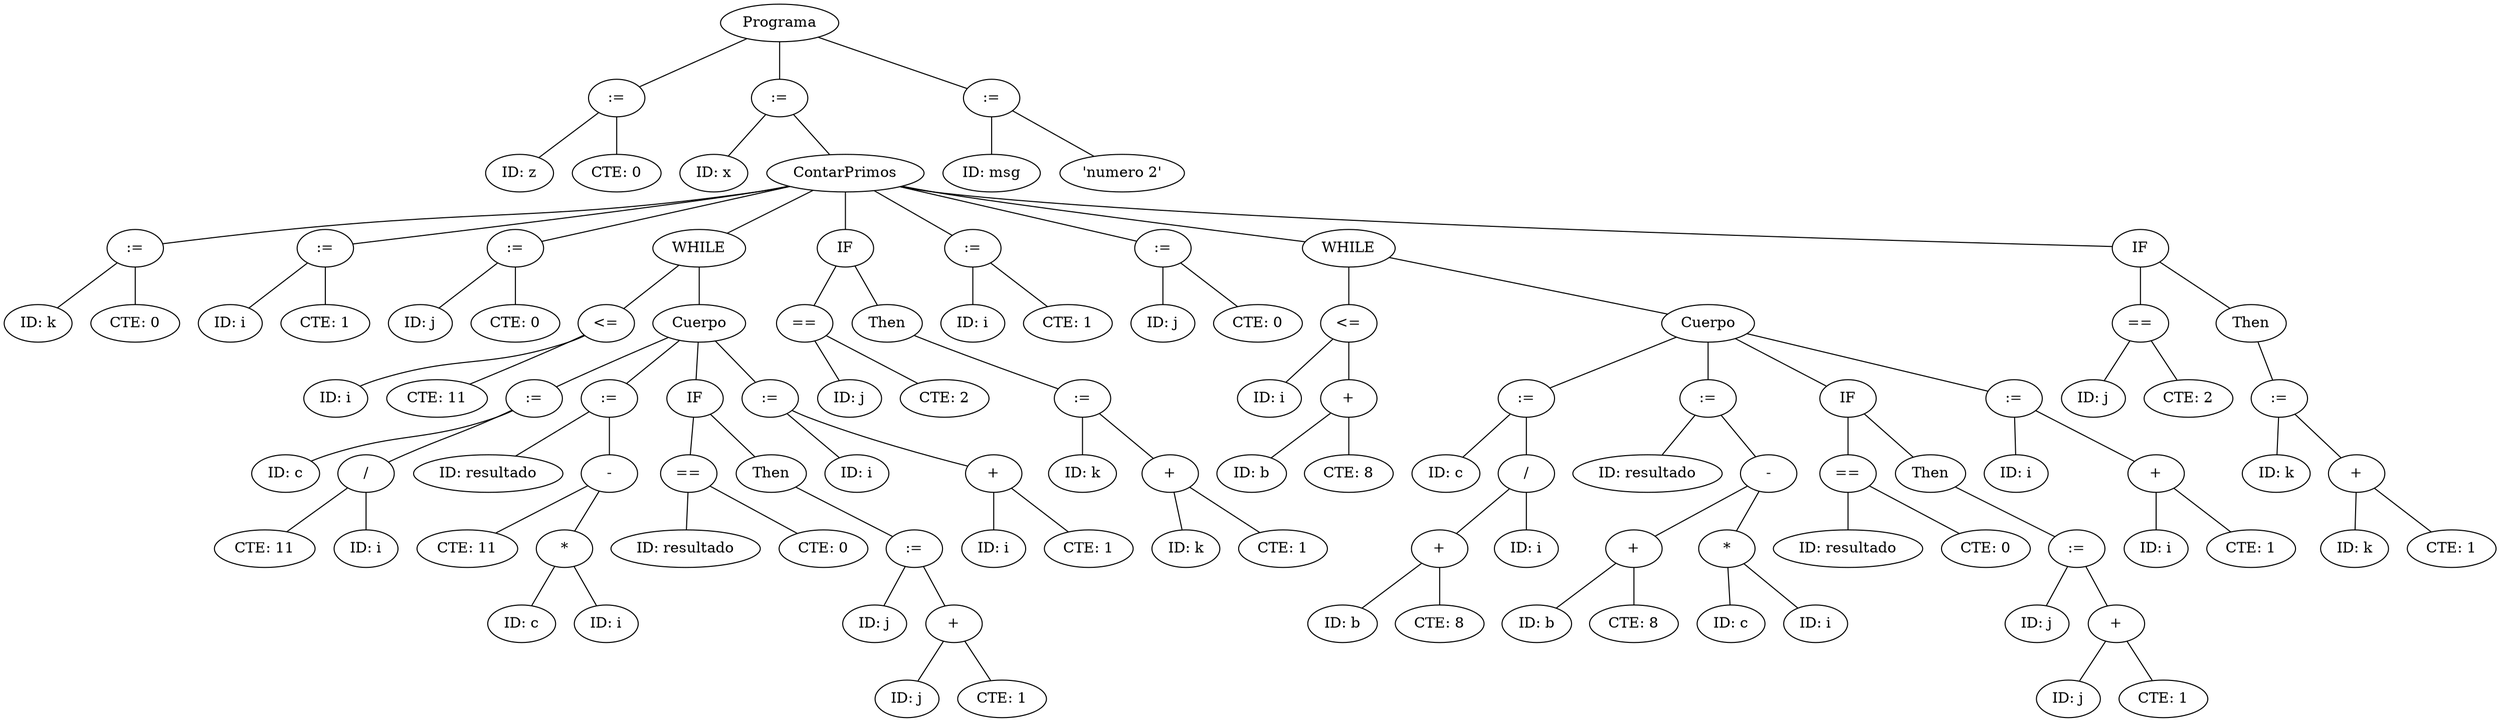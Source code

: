graph G {nodo_programa [label="Programa"]
nodo_668386784 [label=":="]
nodo_programa -- nodo_668386784
nodo_664223387 [label="ID: z"]
nodo_668386784 -- nodo_664223387
nodo_824909230 [label="CTE: 0"]
nodo_668386784 -- nodo_824909230
nodo_1706234378 [label=":="]
nodo_programa -- nodo_1706234378
nodo_1867750575 [label="ID: x"]
nodo_1706234378 -- nodo_1867750575
nodo_2046562095 [label="ContarPrimos"]
nodo_1706234378 -- nodo_2046562095
nodo_1342443276 [label=":="]
nodo_2046562095 -- nodo_1342443276
nodo_769287236 [label="ID: k"]
nodo_1342443276 -- nodo_769287236
nodo_1587487668 [label="CTE: 0"]
nodo_1342443276 -- nodo_1587487668
nodo_1199823423 [label=":="]
nodo_2046562095 -- nodo_1199823423
nodo_932172204 [label="ID: i"]
nodo_1199823423 -- nodo_932172204
nodo_1225358173 [label="CTE: 1"]
nodo_1199823423 -- nodo_1225358173
nodo_1848402763 [label=":="]
nodo_2046562095 -- nodo_1848402763
nodo_933699219 [label="ID: j"]
nodo_1848402763 -- nodo_933699219
nodo_2121055098 [label="CTE: 0"]
nodo_1848402763 -- nodo_2121055098
nodo_2084435065 [label="WHILE"]
nodo_2046562095 -- nodo_2084435065
nodo_1896277646 [label="<="]
nodo_2084435065 -- nodo_1896277646
nodo_2128227771 [label="ID: i"]
nodo_1896277646 -- nodo_2128227771
nodo_1702297201 [label="CTE: 11"]
nodo_1896277646 -- nodo_1702297201
nodo_1996181658 [label="Cuerpo"]
nodo_2084435065 -- nodo_1996181658
nodo_806353501 [label=":="]
nodo_1996181658 -- nodo_806353501
nodo_521645586 [label="ID: c"]
nodo_806353501 -- nodo_521645586
nodo_1296064247 [label="/"]
nodo_806353501 -- nodo_1296064247
nodo_1637070917 [label="CTE: 11"]
nodo_1296064247 -- nodo_1637070917
nodo_780237624 [label="ID: i"]
nodo_1296064247 -- nodo_780237624
nodo_205797316 [label=":="]
nodo_1996181658 -- nodo_205797316
nodo_1128032093 [label="ID: resultado"]
nodo_205797316 -- nodo_1128032093
nodo_1066516207 [label="-"]
nodo_205797316 -- nodo_1066516207
nodo_443308702 [label="CTE: 11"]
nodo_1066516207 -- nodo_443308702
nodo_935044096 [label="*"]
nodo_1066516207 -- nodo_935044096
nodo_396180261 [label="ID: c"]
nodo_935044096 -- nodo_396180261
nodo_625576447 [label="ID: i"]
nodo_935044096 -- nodo_625576447
nodo_1560911714 [label="IF"]
nodo_1996181658 -- nodo_1560911714
nodo_939047783 [label="=="]
nodo_1560911714 -- nodo_939047783
nodo_1237514926 [label="ID: resultado"]
nodo_939047783 -- nodo_1237514926
nodo_548246552 [label="CTE: 0"]
nodo_939047783 -- nodo_548246552
nodo_835648992 [label="Then"]
nodo_1560911714 -- nodo_835648992
nodo_1134517053 [label=":="]
nodo_835648992 -- nodo_1134517053
nodo_492228202 [label="ID: j"]
nodo_1134517053 -- nodo_492228202
nodo_1368884364 [label="+"]
nodo_1134517053 -- nodo_1368884364
nodo_401625763 [label="ID: j"]
nodo_1368884364 -- nodo_401625763
nodo_772777427 [label="CTE: 1"]
nodo_1368884364 -- nodo_772777427
nodo_83954662 [label=":="]
nodo_1996181658 -- nodo_83954662
nodo_1751075886 [label="ID: i"]
nodo_83954662 -- nodo_1751075886
nodo_2108649164 [label="+"]
nodo_83954662 -- nodo_2108649164
nodo_777874839 [label="ID: i"]
nodo_2108649164 -- nodo_777874839
nodo_596512129 [label="CTE: 1"]
nodo_2108649164 -- nodo_596512129
nodo_824318946 [label="IF"]
nodo_2046562095 -- nodo_824318946
nodo_930990596 [label="=="]
nodo_824318946 -- nodo_930990596
nodo_1921595561 [label="ID: j"]
nodo_930990596 -- nodo_1921595561
nodo_565760380 [label="CTE: 2"]
nodo_930990596 -- nodo_565760380
nodo_6566818 [label="Then"]
nodo_824318946 -- nodo_6566818
nodo_1494279232 [label=":="]
nodo_6566818 -- nodo_1494279232
nodo_1650967483 [label="ID: k"]
nodo_1494279232 -- nodo_1650967483
nodo_87285178 [label="+"]
nodo_1494279232 -- nodo_87285178
nodo_610998173 [label="ID: k"]
nodo_87285178 -- nodo_610998173
nodo_2047329716 [label="CTE: 1"]
nodo_87285178 -- nodo_2047329716
nodo_648129364 [label=":="]
nodo_2046562095 -- nodo_648129364
nodo_1029991479 [label="ID: i"]
nodo_648129364 -- nodo_1029991479
nodo_1104106489 [label="CTE: 1"]
nodo_648129364 -- nodo_1104106489
nodo_94438417 [label=":="]
nodo_2046562095 -- nodo_94438417
nodo_787604730 [label="ID: j"]
nodo_94438417 -- nodo_787604730
nodo_812265671 [label="CTE: 0"]
nodo_94438417 -- nodo_812265671
nodo_193064360 [label="WHILE"]
nodo_2046562095 -- nodo_193064360
nodo_109961541 [label="<="]
nodo_193064360 -- nodo_109961541
nodo_670700378 [label="ID: i"]
nodo_109961541 -- nodo_670700378
nodo_1190654826 [label="+"]
nodo_109961541 -- nodo_1190654826
nodo_1109371569 [label="ID: b"]
nodo_1190654826 -- nodo_1109371569
nodo_728890494 [label="CTE: 8"]
nodo_1190654826 -- nodo_728890494
nodo_1558600329 [label="Cuerpo"]
nodo_193064360 -- nodo_1558600329
nodo_636718812 [label=":="]
nodo_1558600329 -- nodo_636718812
nodo_445051633 [label="ID: c"]
nodo_636718812 -- nodo_445051633
nodo_1051754451 [label="/"]
nodo_636718812 -- nodo_1051754451
nodo_1349277854 [label="+"]
nodo_1051754451 -- nodo_1349277854
nodo_1775282465 [label="ID: b"]
nodo_1349277854 -- nodo_1775282465
nodo_1147985808 [label="CTE: 8"]
nodo_1349277854 -- nodo_1147985808
nodo_2040495657 [label="ID: i"]
nodo_1051754451 -- nodo_2040495657
nodo_1267032364 [label=":="]
nodo_1558600329 -- nodo_1267032364
nodo_661672156 [label="ID: resultado"]
nodo_1267032364 -- nodo_661672156
nodo_96639997 [label="-"]
nodo_1267032364 -- nodo_96639997
nodo_128893786 [label="+"]
nodo_96639997 -- nodo_128893786
nodo_1732398722 [label="ID: b"]
nodo_128893786 -- nodo_1732398722
nodo_1108411398 [label="CTE: 8"]
nodo_128893786 -- nodo_1108411398
nodo_1394438858 [label="*"]
nodo_96639997 -- nodo_1394438858
nodo_584634336 [label="ID: c"]
nodo_1394438858 -- nodo_584634336
nodo_1469821799 [label="ID: i"]
nodo_1394438858 -- nodo_1469821799
nodo_501263526 [label="IF"]
nodo_1558600329 -- nodo_501263526
nodo_626202354 [label="=="]
nodo_501263526 -- nodo_626202354
nodo_1099983479 [label="ID: resultado"]
nodo_626202354 -- nodo_1099983479
nodo_1268447657 [label="CTE: 0"]
nodo_626202354 -- nodo_1268447657
nodo_1401420256 [label="Then"]
nodo_501263526 -- nodo_1401420256
nodo_1851691492 [label=":="]
nodo_1401420256 -- nodo_1851691492
nodo_752848266 [label="ID: j"]
nodo_1851691492 -- nodo_752848266
nodo_815033865 [label="+"]
nodo_1851691492 -- nodo_815033865
nodo_1555093762 [label="ID: j"]
nodo_815033865 -- nodo_1555093762
nodo_1190900417 [label="CTE: 1"]
nodo_815033865 -- nodo_1190900417
nodo_379110473 [label=":="]
nodo_1558600329 -- nodo_379110473
nodo_99550389 [label="ID: i"]
nodo_379110473 -- nodo_99550389
nodo_1598924227 [label="+"]
nodo_379110473 -- nodo_1598924227
nodo_1144748369 [label="ID: i"]
nodo_1598924227 -- nodo_1144748369
nodo_340870931 [label="CTE: 1"]
nodo_1598924227 -- nodo_340870931
nodo_1768305536 [label="IF"]
nodo_2046562095 -- nodo_1768305536
nodo_1530388690 [label="=="]
nodo_1768305536 -- nodo_1530388690
nodo_1146743572 [label="ID: j"]
nodo_1530388690 -- nodo_1146743572
nodo_1512981843 [label="CTE: 2"]
nodo_1530388690 -- nodo_1512981843
nodo_42768293 [label="Then"]
nodo_1768305536 -- nodo_42768293
nodo_1717159510 [label=":="]
nodo_42768293 -- nodo_1717159510
nodo_1834188994 [label="ID: k"]
nodo_1717159510 -- nodo_1834188994
nodo_1174361318 [label="+"]
nodo_1717159510 -- nodo_1174361318
nodo_589873731 [label="ID: k"]
nodo_1174361318 -- nodo_589873731
nodo_200006406 [label="CTE: 1"]
nodo_1174361318 -- nodo_200006406
nodo_2052001577 [label=":="]
nodo_programa -- nodo_2052001577
nodo_1160264930 [label="ID: msg"]
nodo_2052001577 -- nodo_1160264930
nodo_544724190 [label="'numero 2'"]
nodo_2052001577 -- nodo_544724190
}
